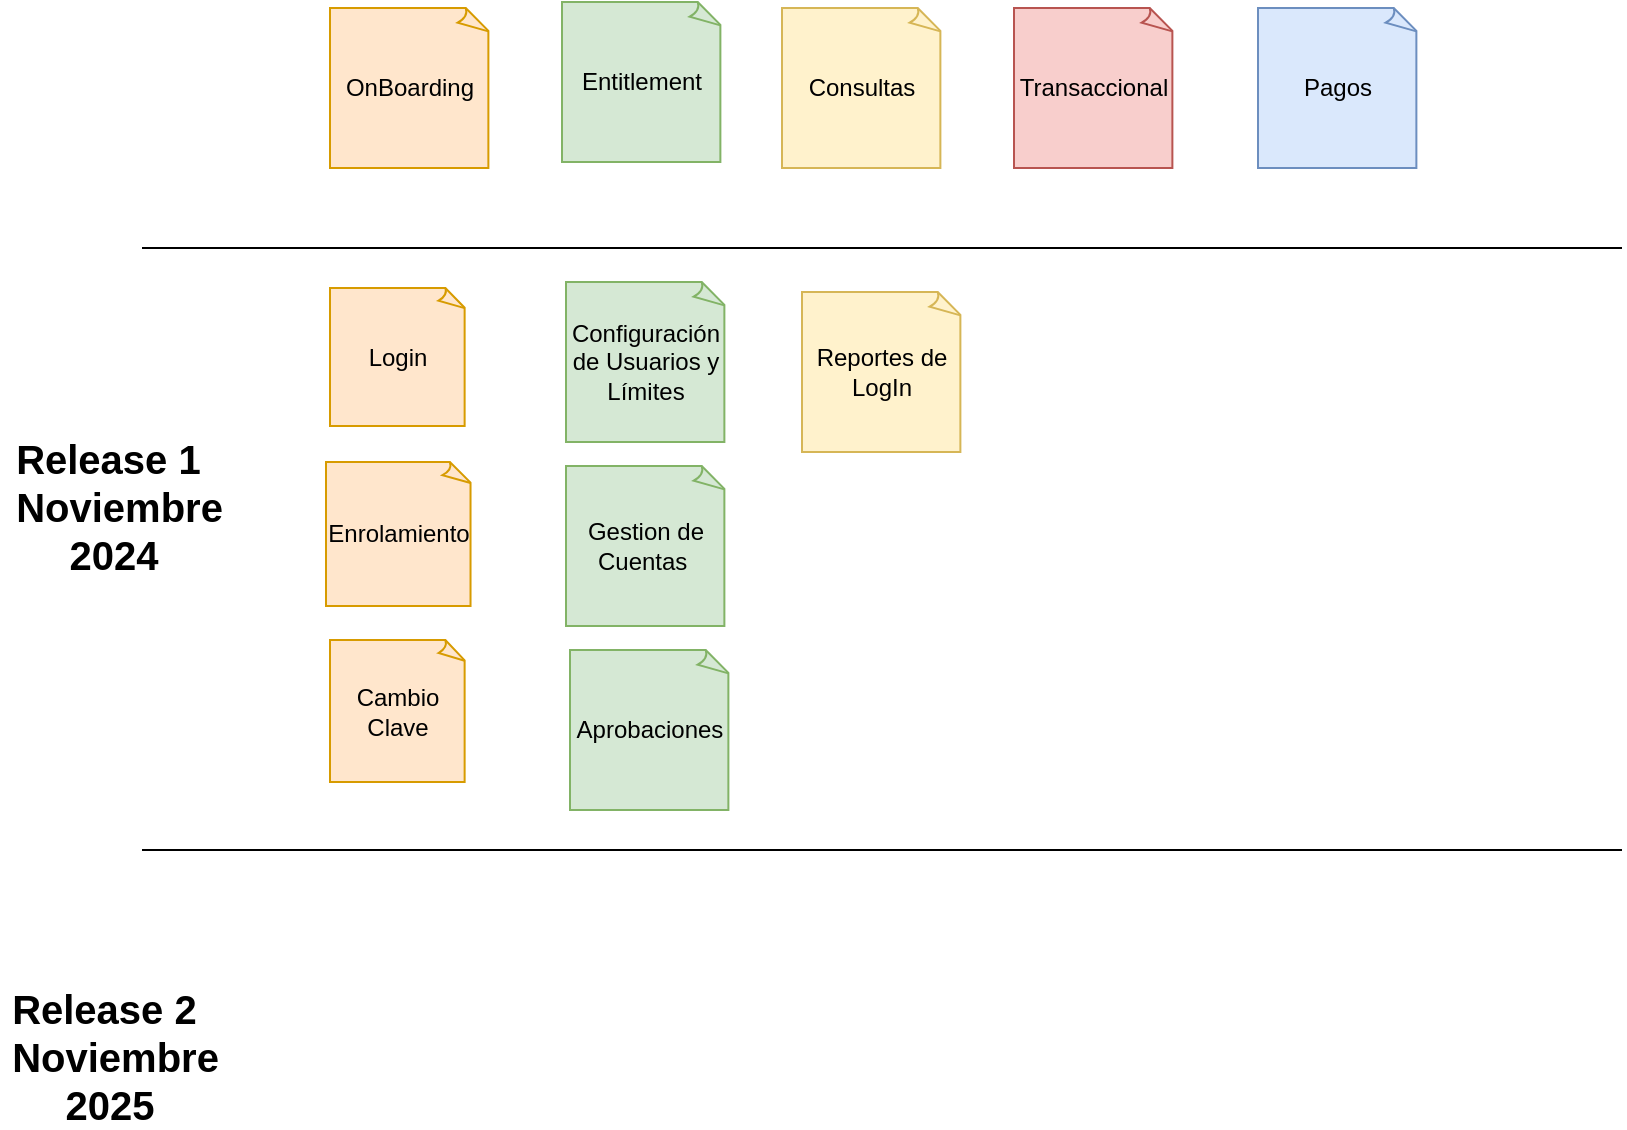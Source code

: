 <mxfile version="24.2.5" type="device">
  <diagram name="Página-1" id="d_wNzSvpwTuTj71OuUeD">
    <mxGraphModel dx="1434" dy="836" grid="0" gridSize="10" guides="1" tooltips="1" connect="1" arrows="1" fold="1" page="1" pageScale="1" pageWidth="827" pageHeight="1169" math="0" shadow="0">
      <root>
        <mxCell id="0" />
        <mxCell id="1" parent="0" />
        <mxCell id="uNuCZIkHIQl18E81lIdq-2" value="" style="endArrow=none;html=1;rounded=0;" edge="1" parent="1">
          <mxGeometry width="50" height="50" relative="1" as="geometry">
            <mxPoint x="70" y="230" as="sourcePoint" />
            <mxPoint x="810" y="230" as="targetPoint" />
          </mxGeometry>
        </mxCell>
        <mxCell id="uNuCZIkHIQl18E81lIdq-7" value="OnBoarding" style="whiteSpace=wrap;html=1;shape=mxgraph.basic.document;fillColor=#ffe6cc;strokeColor=#d79b00;" vertex="1" parent="1">
          <mxGeometry x="164" y="110" width="80" height="80" as="geometry" />
        </mxCell>
        <mxCell id="uNuCZIkHIQl18E81lIdq-8" value="Entitlement" style="whiteSpace=wrap;html=1;shape=mxgraph.basic.document;fillColor=#d5e8d4;strokeColor=#82b366;" vertex="1" parent="1">
          <mxGeometry x="280" y="107" width="80" height="80" as="geometry" />
        </mxCell>
        <mxCell id="uNuCZIkHIQl18E81lIdq-9" value="Consultas" style="whiteSpace=wrap;html=1;shape=mxgraph.basic.document;fillColor=#fff2cc;strokeColor=#d6b656;" vertex="1" parent="1">
          <mxGeometry x="390" y="110" width="80" height="80" as="geometry" />
        </mxCell>
        <mxCell id="uNuCZIkHIQl18E81lIdq-10" value="Transaccional" style="whiteSpace=wrap;html=1;shape=mxgraph.basic.document;fillColor=#f8cecc;strokeColor=#b85450;" vertex="1" parent="1">
          <mxGeometry x="506" y="110" width="80" height="80" as="geometry" />
        </mxCell>
        <mxCell id="uNuCZIkHIQl18E81lIdq-11" value="Pagos" style="whiteSpace=wrap;html=1;shape=mxgraph.basic.document;fillColor=#dae8fc;strokeColor=#6c8ebf;" vertex="1" parent="1">
          <mxGeometry x="628" y="110" width="80" height="80" as="geometry" />
        </mxCell>
        <mxCell id="uNuCZIkHIQl18E81lIdq-12" value="Release 1&amp;nbsp; &amp;nbsp;Noviembre 2024" style="text;html=1;align=center;verticalAlign=middle;whiteSpace=wrap;rounded=0;fontSize=20;fontStyle=1" vertex="1" parent="1">
          <mxGeometry x="16" y="339" width="80" height="40" as="geometry" />
        </mxCell>
        <mxCell id="uNuCZIkHIQl18E81lIdq-14" value="" style="endArrow=none;html=1;rounded=0;" edge="1" parent="1">
          <mxGeometry width="50" height="50" relative="1" as="geometry">
            <mxPoint x="70" y="531" as="sourcePoint" />
            <mxPoint x="810" y="531" as="targetPoint" />
          </mxGeometry>
        </mxCell>
        <mxCell id="uNuCZIkHIQl18E81lIdq-15" value="Login" style="whiteSpace=wrap;html=1;shape=mxgraph.basic.document;fillColor=#ffe6cc;strokeColor=#d79b00;" vertex="1" parent="1">
          <mxGeometry x="164" y="250" width="68" height="69" as="geometry" />
        </mxCell>
        <mxCell id="uNuCZIkHIQl18E81lIdq-17" value="Cambio Clave" style="whiteSpace=wrap;html=1;shape=mxgraph.basic.document;fillColor=#ffe6cc;strokeColor=#d79b00;" vertex="1" parent="1">
          <mxGeometry x="164" y="426" width="68" height="71" as="geometry" />
        </mxCell>
        <mxCell id="uNuCZIkHIQl18E81lIdq-18" value="Enrolamiento" style="whiteSpace=wrap;html=1;shape=mxgraph.basic.document;fillColor=#ffe6cc;strokeColor=#d79b00;" vertex="1" parent="1">
          <mxGeometry x="162" y="337" width="73" height="72" as="geometry" />
        </mxCell>
        <mxCell id="uNuCZIkHIQl18E81lIdq-19" value="Configuración de Usuarios y Límites" style="whiteSpace=wrap;html=1;shape=mxgraph.basic.document;fillColor=#d5e8d4;strokeColor=#82b366;" vertex="1" parent="1">
          <mxGeometry x="282" y="247" width="80" height="80" as="geometry" />
        </mxCell>
        <mxCell id="uNuCZIkHIQl18E81lIdq-20" value="Gestion de Cuentas&amp;nbsp;" style="whiteSpace=wrap;html=1;shape=mxgraph.basic.document;fillColor=#d5e8d4;strokeColor=#82b366;" vertex="1" parent="1">
          <mxGeometry x="282" y="339" width="80" height="80" as="geometry" />
        </mxCell>
        <mxCell id="uNuCZIkHIQl18E81lIdq-21" value="Aprobaciones" style="whiteSpace=wrap;html=1;shape=mxgraph.basic.document;fillColor=#d5e8d4;strokeColor=#82b366;" vertex="1" parent="1">
          <mxGeometry x="284" y="431" width="80" height="80" as="geometry" />
        </mxCell>
        <mxCell id="uNuCZIkHIQl18E81lIdq-22" value="Reportes de LogIn" style="whiteSpace=wrap;html=1;shape=mxgraph.basic.document;fillColor=#fff2cc;strokeColor=#d6b656;" vertex="1" parent="1">
          <mxGeometry x="400" y="252" width="80" height="80" as="geometry" />
        </mxCell>
        <mxCell id="uNuCZIkHIQl18E81lIdq-23" value="Release 2&amp;nbsp; &amp;nbsp;Noviembre 2025" style="text;html=1;align=center;verticalAlign=middle;whiteSpace=wrap;rounded=0;fontSize=20;fontStyle=1" vertex="1" parent="1">
          <mxGeometry x="14" y="614" width="80" height="40" as="geometry" />
        </mxCell>
      </root>
    </mxGraphModel>
  </diagram>
</mxfile>
